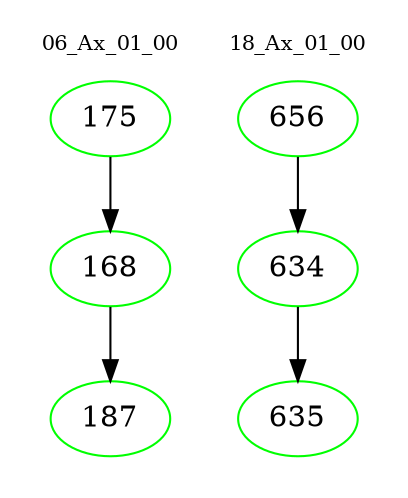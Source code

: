 digraph{
subgraph cluster_0 {
color = white
label = "06_Ax_01_00";
fontsize=10;
T0_175 [label="175", color="green"]
T0_175 -> T0_168 [color="black"]
T0_168 [label="168", color="green"]
T0_168 -> T0_187 [color="black"]
T0_187 [label="187", color="green"]
}
subgraph cluster_1 {
color = white
label = "18_Ax_01_00";
fontsize=10;
T1_656 [label="656", color="green"]
T1_656 -> T1_634 [color="black"]
T1_634 [label="634", color="green"]
T1_634 -> T1_635 [color="black"]
T1_635 [label="635", color="green"]
}
}

